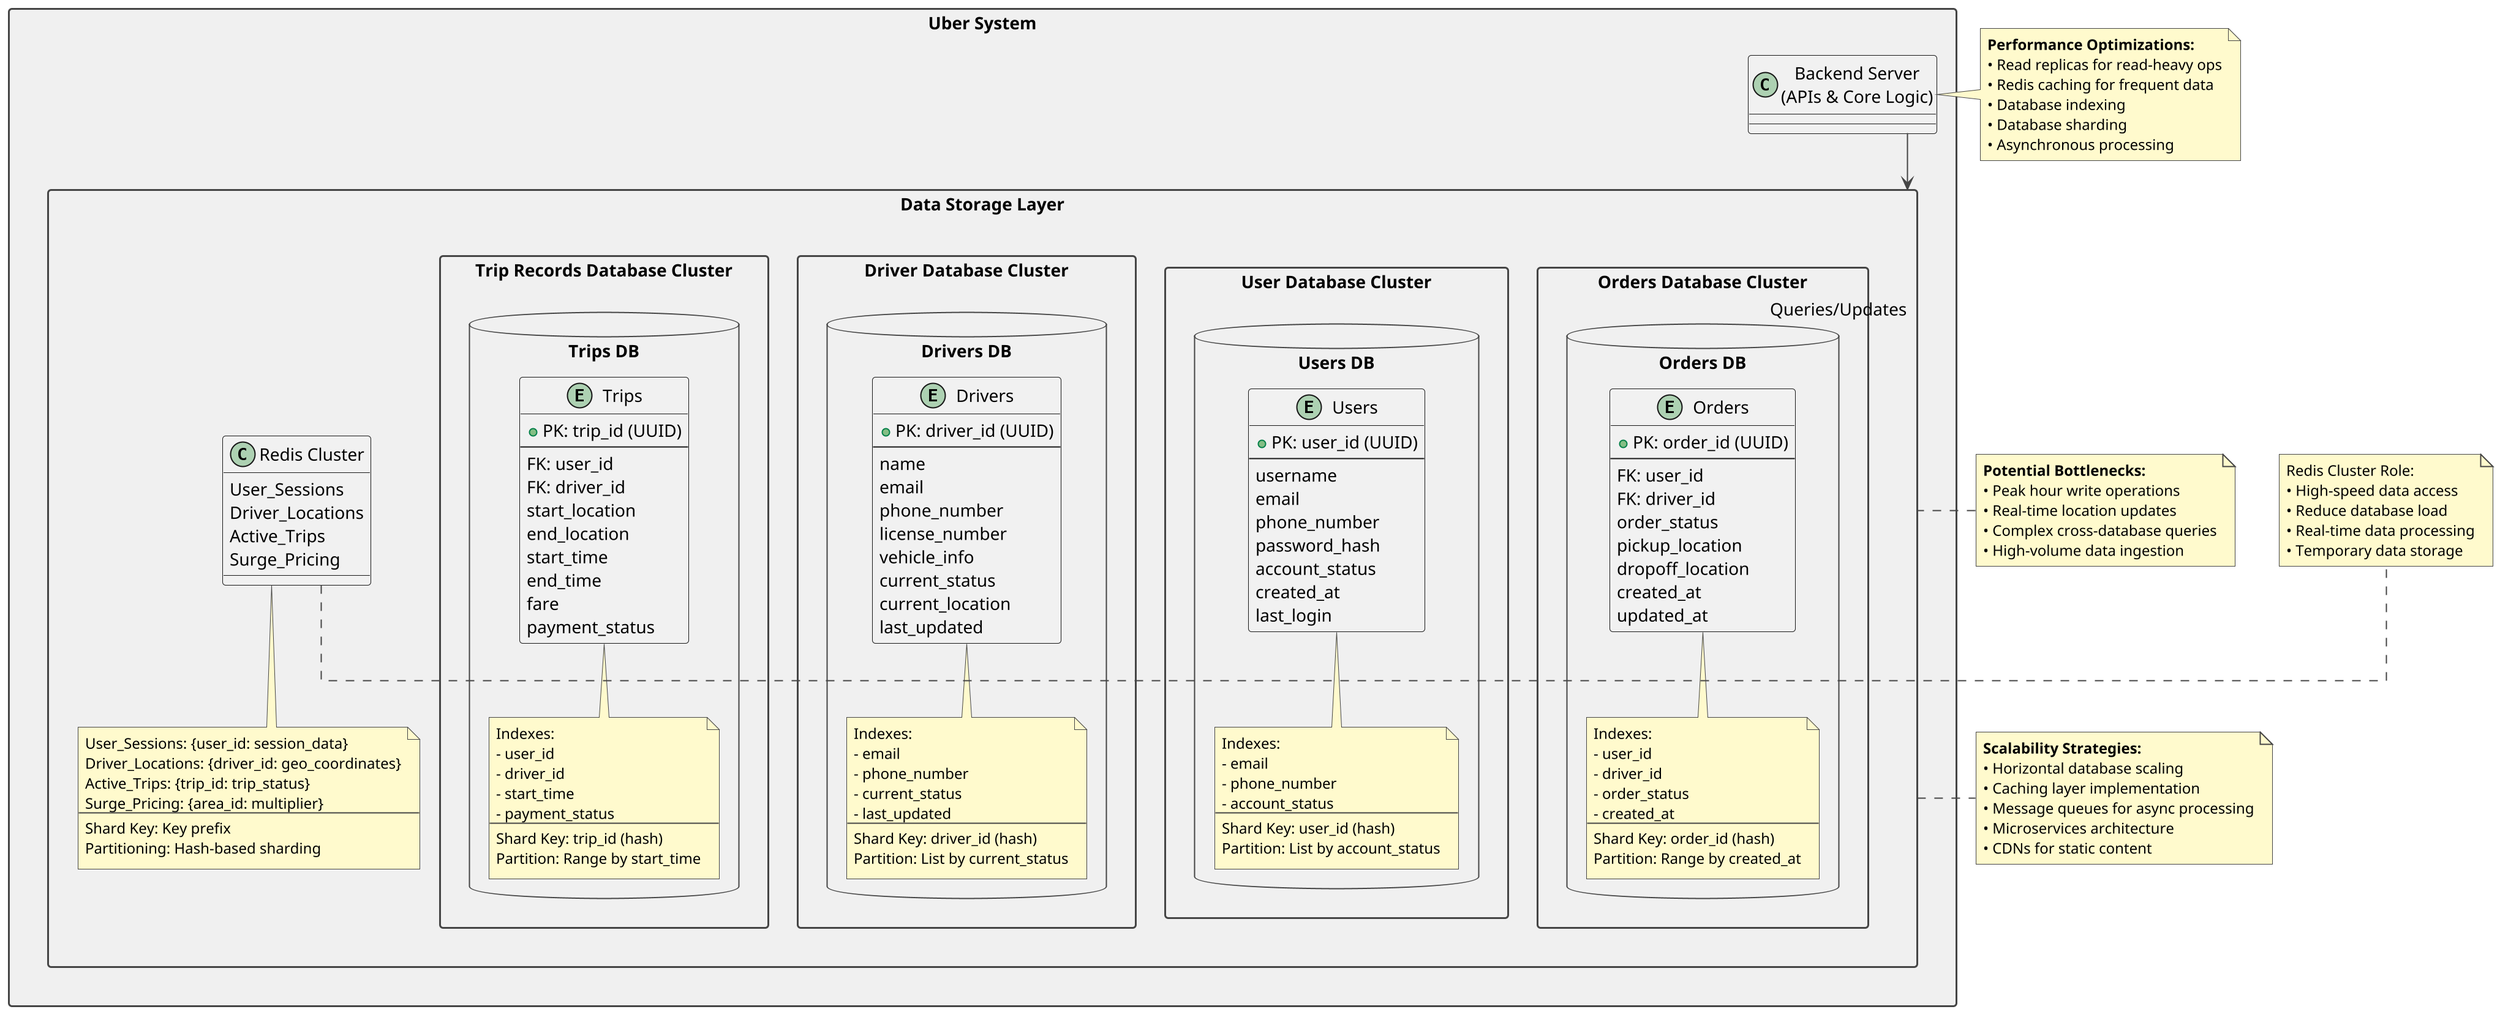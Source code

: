 @startuml
!define RECTANGLE class
!define DATABASE database

allowmixing
scale 2

skinparam backgroundColor #FFFFFF
skinparam packageStyle rectangle
skinparam linetype ortho

skinparam defaultFontName Arial
skinparam defaultFontSize 14
skinparam defaultFontColor #000000
skinparam noteFontSize 12
skinparam arrowColor #454545
skinparam defaultFontStyle bold

skinparam rectangle {
    BackgroundColor #E0E0E0
    BorderColor #454545
    FontColor #000000
}

skinparam database {
    BackgroundColor #D0D0D0
    BorderColor #454545
    FontColor #000000
}

skinparam note {
    BackgroundColor #FFFACD
    BorderColor #454545
    FontColor #000000
}

skinparam package {
    BackgroundColor #F0F0F0
    BorderColor #454545
    FontColor #000000
}

package "Uber System" {
    RECTANGLE "Backend Server\n(APIs & Core Logic)" as Backend

    package "Data Storage Layer" {
        package "Orders Database Cluster" {
            DATABASE "Orders DB" as OrdersDB {
                entity "Orders" {
                    + PK: order_id (UUID)
                    --
                    FK: user_id
                    FK: driver_id
                    order_status
                    pickup_location
                    dropoff_location
                    created_at
                    updated_at
                }
                note bottom of Orders
                    Indexes: 
                    - user_id
                    - driver_id
                    - order_status
                    - created_at
                    --
                    Shard Key: order_id (hash)
                    Partition: Range by created_at
                end note
            }
        }
        
        package "User Database Cluster" {
            DATABASE "Users DB" as UsersDB {
                entity "Users" {
                    + PK: user_id (UUID)
                    --
                    username
                    email
                    phone_number
                    password_hash
                    account_status
                    created_at
                    last_login
                }
                note bottom of Users
                    Indexes:
                    - email
                    - phone_number
                    - account_status
                    --
                    Shard Key: user_id (hash)
                    Partition: List by account_status
                end note
            }
        }
        
        package "Driver Database Cluster" {
            DATABASE "Drivers DB" as DriversDB {
                entity "Drivers" {
                    + PK: driver_id (UUID)
                    --
                    name
                    email
                    phone_number
                    license_number
                    vehicle_info
                    current_status
                    current_location
                    last_updated
                }
                note bottom of Drivers
                    Indexes:
                    - email
                    - phone_number
                    - current_status
                    - last_updated
                    --
                    Shard Key: driver_id (hash)
                    Partition: List by current_status
                end note
            }
        }
        
        package "Trip Records Database Cluster" {
            DATABASE "Trips DB" as TripsDB {
                entity "Trips" {
                    + PK: trip_id (UUID)
                    --
                    FK: user_id
                    FK: driver_id
                    start_location
                    end_location
                    start_time
                    end_time
                    fare
                    payment_status
                }
                note bottom of Trips
                    Indexes:
                    - user_id
                    - driver_id
                    - start_time
                    - payment_status
                    --
                    Shard Key: trip_id (hash)
                    Partition: Range by start_time
                end note
            }
        }
        
        RECTANGLE "Redis Cluster" as RedisCluster {
            User_Sessions
            Driver_Locations
            Active_Trips
            Surge_Pricing
        }
        
        note bottom of RedisCluster
            User_Sessions: {user_id: session_data}
            Driver_Locations: {driver_id: geo_coordinates}
            Active_Trips: {trip_id: trip_status}
            Surge_Pricing: {area_id: multiplier}
            --
            Shard Key: Key prefix
            Partitioning: Hash-based sharding
        end note
    }
    
    Backend -down-> "Data Storage Layer" : Queries/Updates
}

note right of Backend
    <b>Performance Optimizations:</b>
    • Read replicas for read-heavy ops
    • Redis caching for frequent data
    • Database indexing
    • Database sharding
    • Asynchronous processing
end note

note left of "Data Storage Layer"
    <b>Potential Bottlenecks:</b>
    • Peak hour write operations
    • Real-time location updates
    • Complex cross-database queries
    • High-volume data ingestion
end note

note bottom of "Data Storage Layer"
    <b>Scalability Strategies:</b>
    • Horizontal database scaling
    • Caching layer implementation
    • Message queues for async processing
    • Microservices architecture
    • CDNs for static content
end note

note right of RedisCluster
    Redis Cluster Role:
    • High-speed data access
    • Reduce database load
    • Real-time data processing
    • Temporary data storage
end note

@enduml
